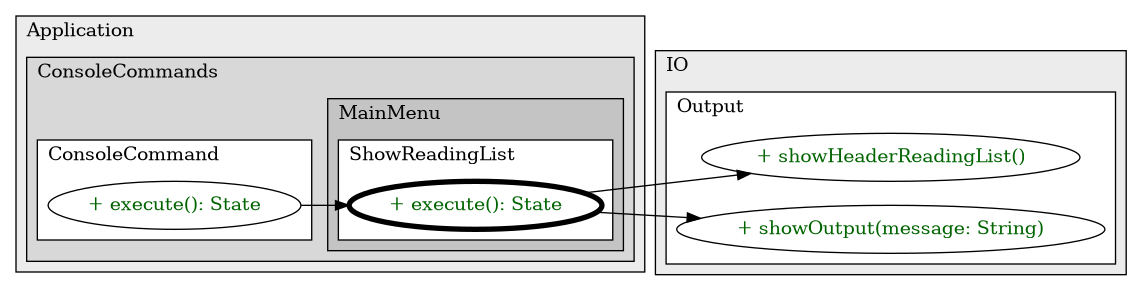 @startuml

/' diagram meta data start
config=CallConfiguration;
{
  "rootMethod": "Plugin.Application.ConsoleCommands.MainMenu.ShowReadingList#execute()",
  "projectClassification": {
    "searchMode": "OpenProject", // OpenProject, AllProjects
    "includedProjects": "",
    "pathEndKeywords": "*.impl",
    "isClientPath": "",
    "isClientName": "",
    "isTestPath": "",
    "isTestName": "",
    "isMappingPath": "",
    "isMappingName": "",
    "isDataAccessPath": "",
    "isDataAccessName": "",
    "isDataStructurePath": "",
    "isDataStructureName": "",
    "isInterfaceStructuresPath": "",
    "isInterfaceStructuresName": "",
    "isEntryPointPath": "",
    "isEntryPointName": "",
    "treatFinalFieldsAsMandatory": false
  },
  "graphRestriction": {
    "classPackageExcludeFilter": "",
    "classPackageIncludeFilter": "",
    "classNameExcludeFilter": "",
    "classNameIncludeFilter": "",
    "methodNameExcludeFilter": "",
    "methodNameIncludeFilter": "",
    "removeByInheritance": "", // inheritance/annotation based filtering is done in a second step
    "removeByAnnotation": "",
    "removeByClassPackage": "", // cleanup the graph after inheritance/annotation based filtering is done
    "removeByClassName": "",
    "cutMappings": false,
    "cutEnum": true,
    "cutTests": true,
    "cutClient": true,
    "cutDataAccess": false,
    "cutInterfaceStructures": false,
    "cutDataStructures": false,
    "cutGetterAndSetter": true,
    "cutConstructors": true
  },
  "graphTraversal": {
    "forwardDepth": 1,
    "backwardDepth": 1,
    "classPackageExcludeFilter": "",
    "classPackageIncludeFilter": "",
    "classNameExcludeFilter": "",
    "classNameIncludeFilter": "",
    "methodNameExcludeFilter": "",
    "methodNameIncludeFilter": "",
    "hideMappings": true,
    "hideDataStructures": true,
    "hidePrivateMethods": false,
    "hideInterfaceCalls": false, // indirection: implementation -> interface (is hidden) -> implementation
    "onlyShowApplicationEntryPoints": false, // root node is included
    "useMethodCallsForStructureDiagram": "ForwardOnly" // ForwardOnly, BothDirections, No
  },
  "details": {
    "aggregation": "GroupByClass", // ByClass, GroupByClass, None
    "showMethodParametersTypes": true,
    "showMethodParametersNames": true,
    "showMethodReturnType": true,
    "showPackageLevels": 11,
    "showCallOrder": false,
    "edgeMode": "TypesAndMethods", // TypesOnly, MethodsOnly, TypesAndMethods, MethodsAndDirectTypeUsage
    "showDetailedClassStructure": false
  },
  "rootClass": "Plugin.Application.ConsoleCommands.MainMenu.ShowReadingList",
  "extensionCallbackMethod": "" // qualified.class.name#methodName - signature: public static String method(String)
}
diagram meta data end '/



digraph g {
    rankdir="LR"
    splines=polyline
    

'nodes 
subgraph cluster_1072845520 { 
   	label=Application
	labeljust=l
	fillcolor="#ececec"
	style=filled
   
   subgraph cluster_622202847 { 
   	label=ConsoleCommands
	labeljust=l
	fillcolor="#d8d8d8"
	style=filled
   
   subgraph cluster_1516111365 { 
   	label=MainMenu
	labeljust=l
	fillcolor="#c4c4c4"
	style=filled
   
   subgraph cluster_35140543 { 
   	label=ShowReadingList
	labeljust=l
	fillcolor=white
	style=filled
   
   ShowReadingList986665920XXXexecute0[
	label="+ execute(): State"
	style=filled
	fillcolor=white
	tooltip="ShowReadingList

null"
	penwidth=4
	fontcolor=darkgreen
];
} 
} 

subgraph cluster_2076404484 { 
   	label=ConsoleCommand
	labeljust=l
	fillcolor=white
	style=filled
   
   ConsoleCommand4600838XXXexecute0[
	label="+ execute(): State"
	style=filled
	fillcolor=white
	tooltip="ConsoleCommand

null"
	fontcolor=darkgreen
];
} 
} 
} 

subgraph cluster_2342 { 
   	label=IO
	labeljust=l
	fillcolor="#ececec"
	style=filled
   
   subgraph cluster_56888846 { 
   	label=Output
	labeljust=l
	fillcolor=white
	style=filled
   
   Output190330273XXXshowHeaderReadingList0[
	label="+ showHeaderReadingList()"
	style=filled
	fillcolor=white
	tooltip="Output

null"
	fontcolor=darkgreen
];

Output190330273XXXshowOutput1808118735[
	label="+ showOutput(message: String)"
	style=filled
	fillcolor=white
	tooltip="Output

null"
	fontcolor=darkgreen
];
} 
} 

'edges    
ConsoleCommand4600838XXXexecute0 -> ShowReadingList986665920XXXexecute0;
ShowReadingList986665920XXXexecute0 -> Output190330273XXXshowHeaderReadingList0;
ShowReadingList986665920XXXexecute0 -> Output190330273XXXshowOutput1808118735;
    
}
@enduml